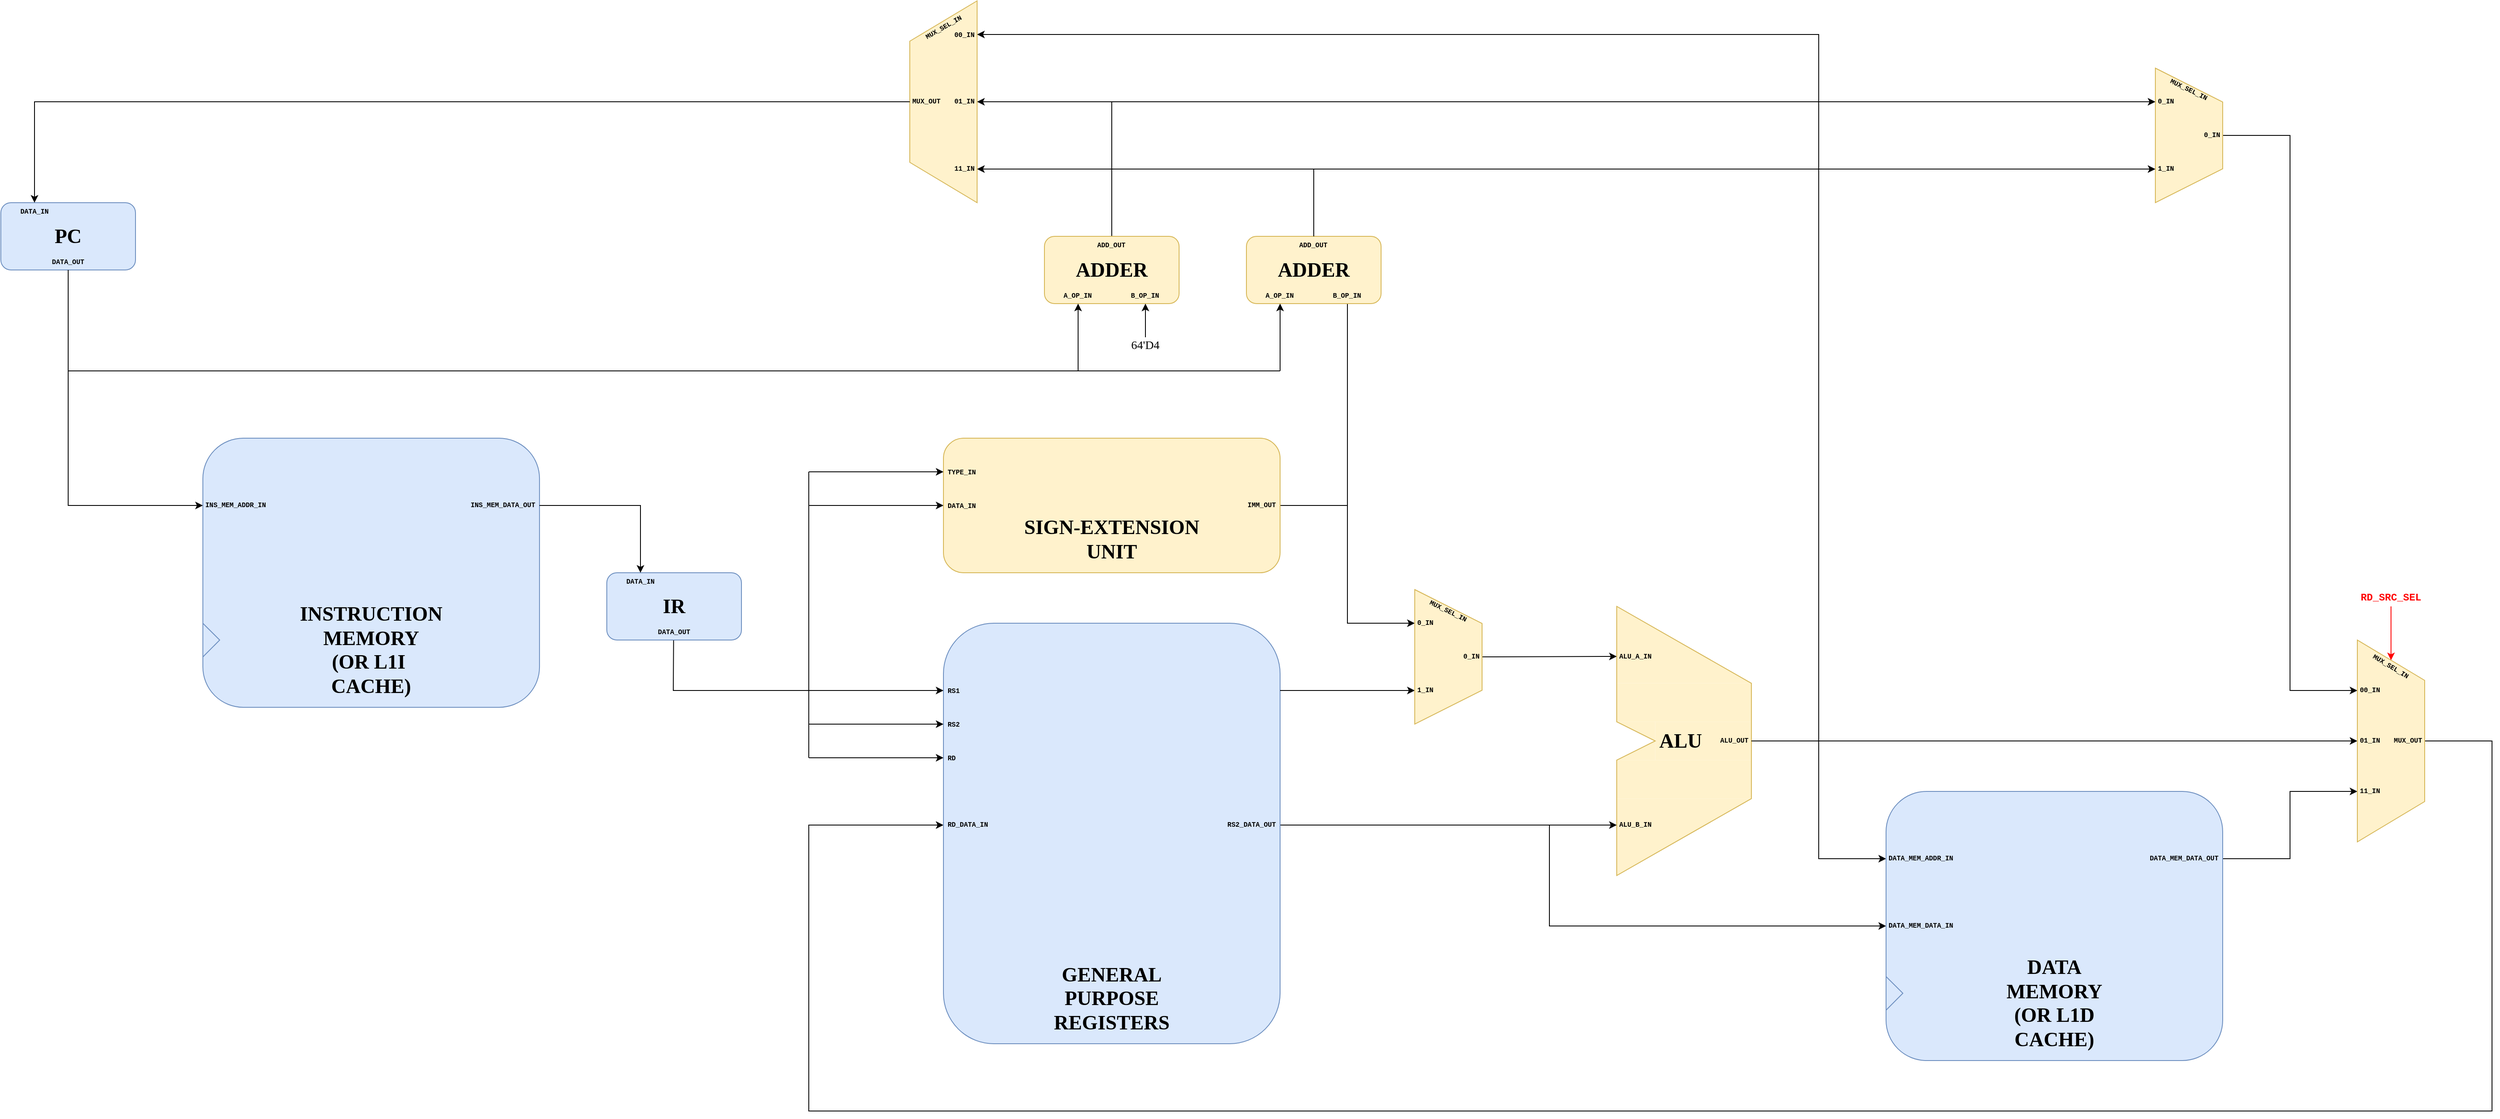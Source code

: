 <mxfile version="11.3.0" type="device" pages="1"><diagram id="1t9y9_KcyHShB-wkRH0A" name="Page-1"><mxGraphModel dx="7323" dy="2309" grid="1" gridSize="20" guides="1" tooltips="1" connect="0" arrows="1" fold="1" page="1" pageScale="1" pageWidth="3300" pageHeight="2339" math="0" shadow="0"><root><mxCell id="0"/><mxCell id="1" parent="0"/><mxCell id="_FvpRvbcbbx7_tjDp2-7-27" value="" style="endArrow=classic;html=1;strokeWidth=1;fontFamily=Tahoma;fontSize=12;rounded=0;entryX=0.25;entryY=1;entryDx=0;entryDy=0;exitX=1;exitY=0.5;exitDx=0;exitDy=0;exitPerimeter=0;" parent="1" source="2hr79TrcpDul23mH1xOw-59" target="_FvpRvbcbbx7_tjDp2-7-73" edge="1"><mxGeometry width="50" height="50" relative="1" as="geometry"><mxPoint x="-700" y="1120" as="sourcePoint"/><mxPoint x="-3770" y="940" as="targetPoint"/><Array as="points"><mxPoint x="-560" y="840"/><mxPoint x="-560" y="1500"/></Array></mxGeometry></mxCell><mxCell id="_FvpRvbcbbx7_tjDp2-7-70" value="" style="group" parent="1" vertex="1" connectable="0"><mxGeometry x="-1360" y="1400" width="160" height="320" as="geometry"/></mxCell><mxCell id="_FvpRvbcbbx7_tjDp2-7-68" value="" style="verticalLabelPosition=bottom;verticalAlign=top;html=1;shape=mxgraph.basic.orthogonal_triangle;rounded=0;shadow=0;glass=0;comic=0;fontFamily=Tahoma;fontSize=12;align=center;strokeColor=none;fillColor=#fff2cc;flipV=0;flipH=1;" parent="_FvpRvbcbbx7_tjDp2-7-70" vertex="1"><mxGeometry y="160" width="45.714" height="22.857" as="geometry"/></mxCell><mxCell id="_FvpRvbcbbx7_tjDp2-7-69" value="" style="verticalLabelPosition=bottom;verticalAlign=top;html=1;shape=mxgraph.basic.orthogonal_triangle;rounded=0;shadow=0;glass=0;comic=0;fontFamily=Tahoma;fontSize=12;align=center;strokeColor=none;fillColor=#fff2cc;flipV=1;flipH=1;" parent="_FvpRvbcbbx7_tjDp2-7-70" vertex="1"><mxGeometry y="137.143" width="45.714" height="22.857" as="geometry"/></mxCell><mxCell id="_FvpRvbcbbx7_tjDp2-7-67" value="" style="rounded=0;whiteSpace=wrap;html=1;shadow=0;glass=0;comic=0;fillColor=#fff2cc;fontFamily=Tahoma;fontSize=12;align=center;strokeColor=none;" parent="_FvpRvbcbbx7_tjDp2-7-70" vertex="1"><mxGeometry x="45.714" y="137.143" width="114.286" height="45.714" as="geometry"/></mxCell><mxCell id="_FvpRvbcbbx7_tjDp2-7-66" value="" style="rounded=0;whiteSpace=wrap;html=1;shadow=0;glass=0;comic=0;fillColor=#fff2cc;fontFamily=Tahoma;fontSize=12;align=center;strokeColor=none;" parent="_FvpRvbcbbx7_tjDp2-7-70" vertex="1"><mxGeometry y="182.857" width="160" height="45.714" as="geometry"/></mxCell><mxCell id="_FvpRvbcbbx7_tjDp2-7-65" value="" style="rounded=0;whiteSpace=wrap;html=1;shadow=0;glass=0;comic=0;fillColor=#fff2cc;fontFamily=Tahoma;fontSize=12;align=center;strokeColor=none;" parent="_FvpRvbcbbx7_tjDp2-7-70" vertex="1"><mxGeometry y="91.429" width="160" height="45.714" as="geometry"/></mxCell><mxCell id="_FvpRvbcbbx7_tjDp2-7-64" value="" style="verticalLabelPosition=bottom;verticalAlign=top;html=1;shape=mxgraph.basic.orthogonal_triangle;rounded=0;shadow=0;glass=0;comic=0;fontFamily=Tahoma;fontSize=12;align=center;strokeColor=none;fillColor=#fff2cc;direction=east;flipH=0;flipV=1;" parent="_FvpRvbcbbx7_tjDp2-7-70" vertex="1"><mxGeometry y="228.571" width="160" height="91.429" as="geometry"/></mxCell><mxCell id="_FvpRvbcbbx7_tjDp2-7-63" value="" style="verticalLabelPosition=bottom;verticalAlign=top;html=1;shape=mxgraph.basic.orthogonal_triangle;rounded=0;shadow=0;glass=0;comic=0;fontFamily=Tahoma;fontSize=12;align=center;strokeColor=none;fillColor=#fff2cc;" parent="_FvpRvbcbbx7_tjDp2-7-70" vertex="1"><mxGeometry width="160" height="91.429" as="geometry"/></mxCell><mxCell id="_FvpRvbcbbx7_tjDp2-7-60" value="" style="endArrow=none;html=1;strokeWidth=1;fontFamily=Tahoma;fontSize=12;rounded=0;fillColor=#fff2cc;strokeColor=#d6b656;entryX=0;entryY=0.5;entryDx=0;entryDy=0;" parent="_FvpRvbcbbx7_tjDp2-7-70" target="_FvpRvbcbbx7_tjDp2-7-65" edge="1"><mxGeometry width="50" height="50" relative="1" as="geometry"><mxPoint y="114.286" as="sourcePoint"/><mxPoint y="160" as="targetPoint"/><Array as="points"><mxPoint/><mxPoint x="160" y="91.429"/><mxPoint x="160" y="228.571"/><mxPoint y="320"/><mxPoint y="182.857"/><mxPoint x="45.714" y="160"/><mxPoint y="137.143"/></Array></mxGeometry></mxCell><mxCell id="2hr79TrcpDul23mH1xOw-47" value="ALU_B_IN" style="text;html=1;strokeColor=none;fillColor=none;align=left;verticalAlign=middle;whiteSpace=wrap;rounded=0;fontFamily=Courier New;fontSize=8;spacing=0;spacingRight=-1;spacingBottom=2;spacingLeft=3;fontStyle=1" vertex="1" parent="_FvpRvbcbbx7_tjDp2-7-70"><mxGeometry y="250" width="40" height="20" as="geometry"/></mxCell><mxCell id="2hr79TrcpDul23mH1xOw-48" value="ALU_A_IN" style="text;html=1;strokeColor=none;fillColor=none;align=left;verticalAlign=middle;whiteSpace=wrap;rounded=0;fontFamily=Courier New;fontSize=8;spacing=0;spacingRight=-1;spacingBottom=2;spacingLeft=3;fontStyle=1" vertex="1" parent="_FvpRvbcbbx7_tjDp2-7-70"><mxGeometry y="50" width="40" height="20" as="geometry"/></mxCell><mxCell id="2hr79TrcpDul23mH1xOw-49" value="ALU_OUT" style="text;html=1;strokeColor=none;fillColor=none;align=left;verticalAlign=middle;whiteSpace=wrap;rounded=0;fontFamily=Courier New;fontSize=8;spacing=0;spacingRight=-1;spacingBottom=2;spacingLeft=3;fontStyle=1" vertex="1" parent="_FvpRvbcbbx7_tjDp2-7-70"><mxGeometry x="120" y="150" width="40" height="20" as="geometry"/></mxCell><mxCell id="2hr79TrcpDul23mH1xOw-83" value="ALU" style="text;html=1;strokeColor=none;fillColor=none;align=center;verticalAlign=middle;whiteSpace=wrap;rounded=0;fontFamily=Tahoma;fontSize=24;horizontal=1;fontStyle=1" vertex="1" parent="_FvpRvbcbbx7_tjDp2-7-70"><mxGeometry x="45.5" y="140" width="60" height="40" as="geometry"/></mxCell><mxCell id="_FvpRvbcbbx7_tjDp2-7-78" value="" style="endArrow=classic;html=1;strokeColor=#000000;strokeWidth=1;fontFamily=Tahoma;fontSize=12;entryX=0.75;entryY=1;entryDx=0;entryDy=0;rounded=0;exitX=1;exitY=0.25;exitDx=0;exitDy=0;" parent="1" source="_FvpRvbcbbx7_tjDp2-7-74" target="_FvpRvbcbbx7_tjDp2-7-73" edge="1"><mxGeometry width="50" height="50" relative="1" as="geometry"><mxPoint x="-3860" y="1120" as="sourcePoint"/><mxPoint x="-3610" y="1200" as="targetPoint"/><Array as="points"><mxPoint x="-560" y="1700"/><mxPoint x="-560" y="1620"/></Array></mxGeometry></mxCell><mxCell id="_FvpRvbcbbx7_tjDp2-7-79" value="" style="endArrow=classic;html=1;strokeColor=#000000;strokeWidth=1;fontFamily=Tahoma;fontSize=12;entryX=0.5;entryY=1;entryDx=0;entryDy=0;" parent="1" target="_FvpRvbcbbx7_tjDp2-7-73" edge="1"><mxGeometry width="50" height="50" relative="1" as="geometry"><mxPoint x="-1200" y="1560" as="sourcePoint"/><mxPoint x="-3800" y="1050" as="targetPoint"/></mxGeometry></mxCell><mxCell id="_FvpRvbcbbx7_tjDp2-7-80" value="" style="endArrow=classic;html=1;strokeColor=#000000;strokeWidth=1;fontFamily=Tahoma;fontSize=12;exitX=0.5;exitY=0;exitDx=0;exitDy=0;rounded=0;entryX=0;entryY=0.5;entryDx=0;entryDy=0;entryPerimeter=0;" parent="1" source="_FvpRvbcbbx7_tjDp2-7-73" target="2hr79TrcpDul23mH1xOw-111" edge="1"><mxGeometry width="50" height="50" relative="1" as="geometry"><mxPoint x="-3570" y="1100" as="sourcePoint"/><mxPoint x="-3140" y="1620" as="targetPoint"/><Array as="points"><mxPoint x="-320" y="1560"/><mxPoint x="-320" y="2000"/><mxPoint x="-2320" y="2000"/><mxPoint x="-2320" y="1660"/></Array></mxGeometry></mxCell><mxCell id="_FvpRvbcbbx7_tjDp2-7-82" value="RD_SRC_SEL" style="text;html=1;strokeColor=none;fillColor=none;align=center;verticalAlign=middle;whiteSpace=wrap;rounded=0;fontSize=12;fontFamily=Courier New;fontColor=#FF0000;spacing=0;fontStyle=1" parent="1" vertex="1"><mxGeometry x="-480" y="1380" width="80" height="20" as="geometry"/></mxCell><mxCell id="2hr79TrcpDul23mH1xOw-12" value="" style="group" vertex="1" connectable="0" parent="1"><mxGeometry x="-480" y="1440" width="80" height="240" as="geometry"/></mxCell><mxCell id="_FvpRvbcbbx7_tjDp2-7-73" value="" style="shape=trapezoid;perimeter=trapezoidPerimeter;whiteSpace=wrap;html=1;rounded=0;shadow=0;glass=0;comic=0;fillColor=#fff2cc;fontFamily=Tahoma;fontSize=12;align=center;strokeColor=#d6b656;direction=south;" parent="2hr79TrcpDul23mH1xOw-12" vertex="1"><mxGeometry width="80" height="240" as="geometry"/></mxCell><mxCell id="2hr79TrcpDul23mH1xOw-8" value="MUX_OUT" style="text;html=1;strokeColor=none;fillColor=none;align=right;verticalAlign=middle;whiteSpace=wrap;rounded=0;fontFamily=Courier New;fontSize=8;spacing=0;spacingRight=3;spacingBottom=2;fontStyle=1" vertex="1" parent="2hr79TrcpDul23mH1xOw-12"><mxGeometry x="40" y="115" width="40" height="10" as="geometry"/></mxCell><mxCell id="2hr79TrcpDul23mH1xOw-9" value="11_IN" style="text;html=1;strokeColor=none;fillColor=none;align=left;verticalAlign=middle;whiteSpace=wrap;rounded=0;fontFamily=Courier New;fontSize=8;spacing=0;spacingRight=-1;spacingBottom=2;spacingLeft=3;fontStyle=1" vertex="1" parent="2hr79TrcpDul23mH1xOw-12"><mxGeometry y="175" width="40" height="10" as="geometry"/></mxCell><mxCell id="2hr79TrcpDul23mH1xOw-10" value="01_IN" style="text;html=1;strokeColor=none;fillColor=none;align=left;verticalAlign=middle;whiteSpace=wrap;rounded=0;fontFamily=Courier New;fontSize=8;spacing=0;spacingRight=-1;spacingBottom=2;spacingLeft=3;fontStyle=1" vertex="1" parent="2hr79TrcpDul23mH1xOw-12"><mxGeometry y="115" width="40" height="10" as="geometry"/></mxCell><mxCell id="2hr79TrcpDul23mH1xOw-11" value="00_IN" style="text;html=1;strokeColor=none;fillColor=none;align=left;verticalAlign=middle;whiteSpace=wrap;rounded=0;fontFamily=Courier New;fontSize=8;spacing=0;spacingRight=-1;spacingBottom=2;spacingLeft=3;fontStyle=1" vertex="1" parent="2hr79TrcpDul23mH1xOw-12"><mxGeometry y="55" width="40" height="10" as="geometry"/></mxCell><mxCell id="2hr79TrcpDul23mH1xOw-21" value="&lt;b style=&quot;font-size: 8px;&quot;&gt;MUX_SEL_IN&lt;/b&gt;" style="text;html=1;strokeColor=none;fillColor=none;align=center;verticalAlign=middle;whiteSpace=wrap;rounded=0;fontFamily=Courier New;fontSize=8;rotation=31;" vertex="1" parent="2hr79TrcpDul23mH1xOw-12"><mxGeometry x="20" y="21" width="40" height="20" as="geometry"/></mxCell><mxCell id="2hr79TrcpDul23mH1xOw-20" value="" style="endArrow=classic;html=1;fontFamily=Courier New;fontSize=24;entryX=0;entryY=0.25;entryDx=0;entryDy=0;rounded=0;" edge="1" parent="1" target="_FvpRvbcbbx7_tjDp2-7-74"><mxGeometry width="50" height="50" relative="1" as="geometry"><mxPoint x="-1120" y="1560" as="sourcePoint"/><mxPoint x="-1070" y="1720" as="targetPoint"/><Array as="points"><mxPoint x="-1120" y="1700"/></Array></mxGeometry></mxCell><mxCell id="_FvpRvbcbbx7_tjDp2-7-81" value="" style="endArrow=classic;html=1;fontFamily=Times New Roman;fontSize=10;strokeColor=#FF0000;entryX=0;entryY=0.5;entryDx=0;entryDy=0;exitX=0.5;exitY=1;exitDx=0;exitDy=0;" parent="1" source="_FvpRvbcbbx7_tjDp2-7-82" target="_FvpRvbcbbx7_tjDp2-7-73" edge="1"><mxGeometry width="50" height="50" relative="1" as="geometry"><mxPoint x="-3590" y="1040" as="sourcePoint"/><mxPoint x="-3580" y="1054" as="targetPoint"/></mxGeometry></mxCell><mxCell id="2hr79TrcpDul23mH1xOw-22" value="" style="endArrow=classic;html=1;fontFamily=Courier New;fontSize=8;exitX=1;exitY=0.48;exitDx=0;exitDy=0;exitPerimeter=0;" edge="1" parent="1" source="2hr79TrcpDul23mH1xOw-26"><mxGeometry width="50" height="50" relative="1" as="geometry"><mxPoint x="-1720" y="1660" as="sourcePoint"/><mxPoint x="-1360" y="1660" as="targetPoint"/></mxGeometry></mxCell><mxCell id="2hr79TrcpDul23mH1xOw-23" value="" style="endArrow=classic;html=1;fontFamily=Courier New;fontSize=8;exitX=0.5;exitY=0;exitDx=0;exitDy=0;rounded=0;" edge="1" parent="1" source="2hr79TrcpDul23mH1xOw-25"><mxGeometry width="50" height="50" relative="1" as="geometry"><mxPoint x="-1520" y="1459.5" as="sourcePoint"/><mxPoint x="-1360" y="1459.5" as="targetPoint"/><Array as="points"/></mxGeometry></mxCell><mxCell id="2hr79TrcpDul23mH1xOw-24" value="" style="endArrow=classic;html=1;fontFamily=Courier New;fontSize=8;entryX=0;entryY=0.5;entryDx=0;entryDy=0;rounded=0;" edge="1" parent="1" target="_FvpRvbcbbx7_tjDp2-7-74"><mxGeometry width="50" height="50" relative="1" as="geometry"><mxPoint x="-1440" y="1660" as="sourcePoint"/><mxPoint x="-1210" y="1800" as="targetPoint"/><Array as="points"><mxPoint x="-1440" y="1780"/></Array></mxGeometry></mxCell><mxCell id="2hr79TrcpDul23mH1xOw-26" value="GENERAL&lt;br style=&quot;font-size: 24px;&quot;&gt;PURPOSE&lt;br style=&quot;font-size: 24px;&quot;&gt;REGISTERS" style="rounded=1;whiteSpace=wrap;html=1;fontFamily=Tahoma;fontSize=24;align=center;verticalAlign=bottom;spacing=0;spacingBottom=10;fontStyle=1;fillColor=#dae8fc;strokeColor=#6c8ebf;" vertex="1" parent="1"><mxGeometry x="-2160" y="1420" width="400" height="500" as="geometry"/></mxCell><mxCell id="2hr79TrcpDul23mH1xOw-28" value="" style="endArrow=classic;html=1;fontFamily=Courier New;fontSize=8;exitX=1;exitY=0.16;exitDx=0;exitDy=0;exitPerimeter=0;entryX=0.75;entryY=1;entryDx=0;entryDy=0;entryPerimeter=0;rounded=0;" edge="1" parent="1" source="2hr79TrcpDul23mH1xOw-26" target="2hr79TrcpDul23mH1xOw-25"><mxGeometry width="50" height="50" relative="1" as="geometry"><mxPoint x="-1720" y="1470" as="sourcePoint"/><mxPoint x="-1670" y="1420" as="targetPoint"/><Array as="points"/></mxGeometry></mxCell><mxCell id="2hr79TrcpDul23mH1xOw-30" value="" style="endArrow=classic;html=1;fontFamily=Courier New;fontSize=8;exitX=1;exitY=0.5;exitDx=0;exitDy=0;exitPerimeter=0;entryX=0.25;entryY=1;entryDx=0;entryDy=0;entryPerimeter=0;rounded=0;" edge="1" parent="1" source="2hr79TrcpDul23mH1xOw-34" target="2hr79TrcpDul23mH1xOw-25"><mxGeometry width="50" height="50" relative="1" as="geometry"><mxPoint x="-1460" y="1230" as="sourcePoint"/><mxPoint x="-1410" y="1180" as="targetPoint"/><Array as="points"><mxPoint x="-1680" y="1280"/><mxPoint x="-1680" y="1420"/></Array></mxGeometry></mxCell><mxCell id="2hr79TrcpDul23mH1xOw-34" value="SIGN-EXTENSION&lt;br&gt;UNIT" style="rounded=1;whiteSpace=wrap;html=1;fontFamily=Tahoma;fontSize=24;align=center;verticalAlign=bottom;spacingBottom=10;spacing=0;fillColor=#fff2cc;strokeColor=#d6b656;fontStyle=1" vertex="1" parent="1"><mxGeometry x="-2160" y="1200" width="400" height="160" as="geometry"/></mxCell><mxCell id="2hr79TrcpDul23mH1xOw-36" value="IR" style="rounded=1;whiteSpace=wrap;html=1;shadow=0;glass=0;comic=0;fontFamily=Tahoma;fontSize=24;align=center;fillColor=#dae8fc;strokeColor=#6c8ebf;spacing=0;spacingTop=0;fontStyle=1" vertex="1" parent="1"><mxGeometry x="-2560" y="1360" width="160" height="80" as="geometry"/></mxCell><mxCell id="2hr79TrcpDul23mH1xOw-38" value="" style="endArrow=none;html=1;fontFamily=Tahoma;fontSize=24;" edge="1" parent="1"><mxGeometry width="50" height="50" relative="1" as="geometry"><mxPoint x="-2320" y="1580" as="sourcePoint"/><mxPoint x="-2320" y="1240" as="targetPoint"/></mxGeometry></mxCell><mxCell id="2hr79TrcpDul23mH1xOw-40" value="" style="endArrow=classic;html=1;fontFamily=Tahoma;fontSize=24;entryX=0;entryY=0.25;entryDx=0;entryDy=0;entryPerimeter=0;" edge="1" parent="1" target="2hr79TrcpDul23mH1xOw-34"><mxGeometry width="50" height="50" relative="1" as="geometry"><mxPoint x="-2320" y="1240" as="sourcePoint"/><mxPoint x="-2270" y="1180" as="targetPoint"/></mxGeometry></mxCell><mxCell id="2hr79TrcpDul23mH1xOw-41" value="" style="endArrow=classic;html=1;fontFamily=Tahoma;fontSize=24;entryX=0;entryY=0.5;entryDx=0;entryDy=0;entryPerimeter=0;" edge="1" parent="1" target="2hr79TrcpDul23mH1xOw-34"><mxGeometry width="50" height="50" relative="1" as="geometry"><mxPoint x="-2320" y="1280" as="sourcePoint"/><mxPoint x="-2350" y="1260" as="targetPoint"/></mxGeometry></mxCell><mxCell id="2hr79TrcpDul23mH1xOw-50" value="" style="endArrow=classic;html=1;fontFamily=Tahoma;fontSize=24;entryX=0;entryY=0.5;entryDx=0;entryDy=0;entryPerimeter=0;" edge="1" parent="1"><mxGeometry width="50" height="50" relative="1" as="geometry"><mxPoint x="-2320" y="1500" as="sourcePoint"/><mxPoint x="-2160" y="1500" as="targetPoint"/></mxGeometry></mxCell><mxCell id="2hr79TrcpDul23mH1xOw-51" value="" style="endArrow=classic;html=1;fontFamily=Tahoma;fontSize=24;entryX=0;entryY=0.5;entryDx=0;entryDy=0;entryPerimeter=0;" edge="1" parent="1"><mxGeometry width="50" height="50" relative="1" as="geometry"><mxPoint x="-2320" y="1540" as="sourcePoint"/><mxPoint x="-2160" y="1540" as="targetPoint"/></mxGeometry></mxCell><mxCell id="2hr79TrcpDul23mH1xOw-52" value="" style="endArrow=classic;html=1;fontFamily=Tahoma;fontSize=24;entryX=0;entryY=0.5;entryDx=0;entryDy=0;entryPerimeter=0;" edge="1" parent="1"><mxGeometry width="50" height="50" relative="1" as="geometry"><mxPoint x="-2320" y="1580" as="sourcePoint"/><mxPoint x="-2160" y="1580" as="targetPoint"/></mxGeometry></mxCell><mxCell id="2hr79TrcpDul23mH1xOw-53" value="" style="endArrow=none;html=1;fontFamily=Tahoma;fontSize=24;entryX=0.496;entryY=1.004;entryDx=0;entryDy=0;entryPerimeter=0;rounded=0;" edge="1" parent="1" target="2hr79TrcpDul23mH1xOw-36"><mxGeometry width="50" height="50" relative="1" as="geometry"><mxPoint x="-2320" y="1500" as="sourcePoint"/><mxPoint x="-2510" y="1460" as="targetPoint"/><Array as="points"><mxPoint x="-2481" y="1500"/></Array></mxGeometry></mxCell><mxCell id="2hr79TrcpDul23mH1xOw-54" value="" style="group" vertex="1" connectable="0" parent="1"><mxGeometry x="-1600" y="1380" width="80" height="160" as="geometry"/></mxCell><mxCell id="2hr79TrcpDul23mH1xOw-25" value="" style="shape=trapezoid;perimeter=trapezoidPerimeter;whiteSpace=wrap;html=1;rounded=0;shadow=0;glass=0;comic=0;fillColor=#fff2cc;fontFamily=Tahoma;fontSize=12;align=center;strokeColor=#d6b656;direction=south;size=0.252;" vertex="1" parent="2hr79TrcpDul23mH1xOw-54"><mxGeometry width="80" height="160" as="geometry"/></mxCell><mxCell id="2hr79TrcpDul23mH1xOw-42" value="0_IN" style="text;html=1;strokeColor=none;fillColor=none;align=left;verticalAlign=middle;whiteSpace=wrap;rounded=0;fontFamily=Courier New;fontSize=8;spacing=0;spacingRight=-1;spacingBottom=2;spacingLeft=3;fontStyle=1" vertex="1" parent="2hr79TrcpDul23mH1xOw-54"><mxGeometry y="35" width="40" height="10" as="geometry"/></mxCell><mxCell id="2hr79TrcpDul23mH1xOw-43" value="1_IN" style="text;html=1;strokeColor=none;fillColor=none;align=left;verticalAlign=middle;whiteSpace=wrap;rounded=0;fontFamily=Courier New;fontSize=8;spacing=0;spacingRight=-1;spacingBottom=2;spacingLeft=3;fontStyle=1" vertex="1" parent="2hr79TrcpDul23mH1xOw-54"><mxGeometry y="115" width="40" height="10" as="geometry"/></mxCell><mxCell id="2hr79TrcpDul23mH1xOw-44" value="0_IN" style="text;html=1;strokeColor=none;fillColor=none;align=right;verticalAlign=middle;whiteSpace=wrap;rounded=0;fontFamily=Courier New;fontSize=8;spacing=0;spacingRight=3;spacingBottom=2;spacingLeft=3;fontStyle=1" vertex="1" parent="2hr79TrcpDul23mH1xOw-54"><mxGeometry x="40" y="75" width="40" height="10" as="geometry"/></mxCell><mxCell id="2hr79TrcpDul23mH1xOw-45" value="&lt;b style=&quot;font-size: 8px;&quot;&gt;MUX_SEL_IN&lt;/b&gt;" style="text;html=1;strokeColor=none;fillColor=none;align=center;verticalAlign=middle;whiteSpace=wrap;rounded=0;fontFamily=Courier New;fontSize=8;rotation=26;" vertex="1" parent="2hr79TrcpDul23mH1xOw-54"><mxGeometry x="19.786" y="15" width="40" height="20" as="geometry"/></mxCell><mxCell id="2hr79TrcpDul23mH1xOw-55" value="" style="group" vertex="1" connectable="0" parent="1"><mxGeometry x="-720" y="760" width="80" height="160" as="geometry"/></mxCell><mxCell id="2hr79TrcpDul23mH1xOw-56" value="" style="shape=trapezoid;perimeter=trapezoidPerimeter;whiteSpace=wrap;html=1;rounded=0;shadow=0;glass=0;comic=0;fillColor=#fff2cc;fontFamily=Tahoma;fontSize=12;align=center;strokeColor=#d6b656;direction=south;size=0.252;" vertex="1" parent="2hr79TrcpDul23mH1xOw-55"><mxGeometry width="80" height="160" as="geometry"/></mxCell><mxCell id="2hr79TrcpDul23mH1xOw-57" value="0_IN" style="text;html=1;strokeColor=none;fillColor=none;align=left;verticalAlign=middle;whiteSpace=wrap;rounded=0;fontFamily=Courier New;fontSize=8;spacing=0;spacingRight=-1;spacingBottom=2;spacingLeft=3;fontStyle=1" vertex="1" parent="2hr79TrcpDul23mH1xOw-55"><mxGeometry y="35" width="40" height="10" as="geometry"/></mxCell><mxCell id="2hr79TrcpDul23mH1xOw-58" value="1_IN" style="text;html=1;strokeColor=none;fillColor=none;align=left;verticalAlign=middle;whiteSpace=wrap;rounded=0;fontFamily=Courier New;fontSize=8;spacing=0;spacingRight=-1;spacingBottom=2;spacingLeft=3;fontStyle=1" vertex="1" parent="2hr79TrcpDul23mH1xOw-55"><mxGeometry y="115" width="40" height="10" as="geometry"/></mxCell><mxCell id="2hr79TrcpDul23mH1xOw-59" value="0_IN" style="text;html=1;strokeColor=none;fillColor=none;align=right;verticalAlign=middle;whiteSpace=wrap;rounded=0;fontFamily=Courier New;fontSize=8;spacing=0;spacingRight=3;spacingBottom=2;spacingLeft=3;fontStyle=1" vertex="1" parent="2hr79TrcpDul23mH1xOw-55"><mxGeometry x="40" y="75" width="40" height="10" as="geometry"/></mxCell><mxCell id="2hr79TrcpDul23mH1xOw-60" value="&lt;b style=&quot;font-size: 8px;&quot;&gt;MUX_SEL_IN&lt;/b&gt;" style="text;html=1;strokeColor=none;fillColor=none;align=center;verticalAlign=middle;whiteSpace=wrap;rounded=0;fontFamily=Courier New;fontSize=8;rotation=26;" vertex="1" parent="2hr79TrcpDul23mH1xOw-55"><mxGeometry x="19.786" y="15" width="40" height="20" as="geometry"/></mxCell><mxCell id="2hr79TrcpDul23mH1xOw-61" value="" style="endArrow=classic;html=1;fontFamily=Tahoma;fontSize=24;entryX=0;entryY=0.5;entryDx=0;entryDy=0;entryPerimeter=0;" edge="1" parent="1" target="2hr79TrcpDul23mH1xOw-58"><mxGeometry width="50" height="50" relative="1" as="geometry"><mxPoint x="-1720" y="880" as="sourcePoint"/><mxPoint x="-990" y="1100" as="targetPoint"/></mxGeometry></mxCell><mxCell id="2hr79TrcpDul23mH1xOw-62" value="" style="endArrow=classic;html=1;fontFamily=Tahoma;fontSize=24;entryX=0;entryY=0.5;entryDx=0;entryDy=0;entryPerimeter=0;exitX=0.5;exitY=0;exitDx=0;exitDy=0;exitPerimeter=0;rounded=0;" edge="1" parent="1" source="2hr79TrcpDul23mH1xOw-76" target="2hr79TrcpDul23mH1xOw-57"><mxGeometry width="50" height="50" relative="1" as="geometry"><mxPoint x="-1960" y="800" as="sourcePoint"/><mxPoint x="-1460" y="800" as="targetPoint"/><Array as="points"><mxPoint x="-1960" y="800"/></Array></mxGeometry></mxCell><mxCell id="2hr79TrcpDul23mH1xOw-63" value="" style="endArrow=none;html=1;fontFamily=Tahoma;fontSize=24;rounded=0;" edge="1" parent="1"><mxGeometry width="50" height="50" relative="1" as="geometry"><mxPoint x="-1120" y="1560" as="sourcePoint"/><mxPoint x="-1960" y="720" as="targetPoint"/><Array as="points"><mxPoint x="-1120" y="720"/></Array></mxGeometry></mxCell><mxCell id="2hr79TrcpDul23mH1xOw-64" value="" style="endArrow=none;html=1;fontFamily=Tahoma;fontSize=24;entryX=0.5;entryY=1;entryDx=0;entryDy=0;entryPerimeter=0;" edge="1" parent="1" target="2hr79TrcpDul23mH1xOw-69"><mxGeometry width="50" height="50" relative="1" as="geometry"><mxPoint x="-1680" y="1280" as="sourcePoint"/><mxPoint x="-1680" y="1120" as="targetPoint"/></mxGeometry></mxCell><mxCell id="2hr79TrcpDul23mH1xOw-66" value="" style="group;fontSize=14;" vertex="1" connectable="0" parent="1"><mxGeometry x="-1800" y="960" width="160" height="80" as="geometry"/></mxCell><mxCell id="2hr79TrcpDul23mH1xOw-67" value="&lt;font style=&quot;font-size: 24px&quot;&gt;&lt;b&gt;ADDER&lt;/b&gt;&lt;/font&gt;" style="rounded=1;shadow=0;glass=0;comic=0;fontFamily=Tahoma;align=center;whiteSpace=wrap;html=1;spacing=0;fillColor=#fff2cc;strokeColor=#d6b656;" vertex="1" parent="2hr79TrcpDul23mH1xOw-66"><mxGeometry width="160" height="80" as="geometry"/></mxCell><mxCell id="2hr79TrcpDul23mH1xOw-68" value="A_OP_IN" style="text;html=1;strokeColor=none;fillColor=none;align=center;verticalAlign=middle;whiteSpace=wrap;rounded=0;fontFamily=Courier New;fontSize=8;fontStyle=1" vertex="1" parent="2hr79TrcpDul23mH1xOw-66"><mxGeometry x="13.333" y="60" width="53.333" height="20" as="geometry"/></mxCell><mxCell id="2hr79TrcpDul23mH1xOw-69" value="B_OP_IN" style="text;html=1;strokeColor=none;fillColor=none;align=center;verticalAlign=middle;whiteSpace=wrap;rounded=0;fontFamily=Courier New;fontSize=8;spacing=-1;fontStyle=1" vertex="1" parent="2hr79TrcpDul23mH1xOw-66"><mxGeometry x="93.333" y="60" width="53.333" height="20" as="geometry"/></mxCell><mxCell id="2hr79TrcpDul23mH1xOw-70" value="ADD_OUT" style="text;html=1;strokeColor=none;fillColor=none;align=center;verticalAlign=middle;whiteSpace=wrap;rounded=0;fontFamily=Courier New;fontSize=8;fontStyle=1" vertex="1" parent="2hr79TrcpDul23mH1xOw-66"><mxGeometry x="53.333" width="53.333" height="20" as="geometry"/></mxCell><mxCell id="2hr79TrcpDul23mH1xOw-71" value="" style="endArrow=none;html=1;fontFamily=Tahoma;fontSize=8;exitX=0.5;exitY=0;exitDx=0;exitDy=0;exitPerimeter=0;" edge="1" parent="1" source="2hr79TrcpDul23mH1xOw-70"><mxGeometry width="50" height="50" relative="1" as="geometry"><mxPoint x="-1680" y="890" as="sourcePoint"/><mxPoint x="-1720" y="880" as="targetPoint"/></mxGeometry></mxCell><mxCell id="2hr79TrcpDul23mH1xOw-72" value="" style="group" vertex="1" connectable="0" parent="1"><mxGeometry x="-2040" y="960" width="160" height="80" as="geometry"/></mxCell><mxCell id="2hr79TrcpDul23mH1xOw-73" value="&lt;font style=&quot;font-size: 24px&quot;&gt;&lt;b&gt;ADDER&lt;/b&gt;&lt;/font&gt;" style="rounded=1;shadow=0;glass=0;comic=0;fontFamily=Tahoma;align=center;whiteSpace=wrap;html=1;spacing=0;fillColor=#fff2cc;strokeColor=#d6b656;" vertex="1" parent="2hr79TrcpDul23mH1xOw-72"><mxGeometry width="160" height="80" as="geometry"/></mxCell><mxCell id="2hr79TrcpDul23mH1xOw-74" value="A_OP_IN" style="text;html=1;strokeColor=none;fillColor=none;align=center;verticalAlign=middle;whiteSpace=wrap;rounded=0;fontFamily=Courier New;fontSize=8;fontStyle=1" vertex="1" parent="2hr79TrcpDul23mH1xOw-72"><mxGeometry x="13.333" y="60" width="53.333" height="20" as="geometry"/></mxCell><mxCell id="2hr79TrcpDul23mH1xOw-75" value="B_OP_IN" style="text;html=1;strokeColor=none;fillColor=none;align=center;verticalAlign=middle;whiteSpace=wrap;rounded=0;fontFamily=Courier New;fontSize=8;spacing=-1;fontStyle=1" vertex="1" parent="2hr79TrcpDul23mH1xOw-72"><mxGeometry x="93.333" y="60" width="53.333" height="20" as="geometry"/></mxCell><mxCell id="2hr79TrcpDul23mH1xOw-76" value="ADD_OUT" style="text;html=1;strokeColor=none;fillColor=none;align=center;verticalAlign=middle;whiteSpace=wrap;rounded=0;fontFamily=Courier New;fontSize=8;fontStyle=1" vertex="1" parent="2hr79TrcpDul23mH1xOw-72"><mxGeometry x="53.333" width="53.333" height="20" as="geometry"/></mxCell><mxCell id="2hr79TrcpDul23mH1xOw-78" value="" style="endArrow=none;html=1;fontFamily=Tahoma;fontSize=8;" edge="1" parent="1"><mxGeometry width="50" height="50" relative="1" as="geometry"><mxPoint x="-3200" y="1120" as="sourcePoint"/><mxPoint x="-1760" y="1120" as="targetPoint"/></mxGeometry></mxCell><mxCell id="2hr79TrcpDul23mH1xOw-79" value="" style="endArrow=classic;html=1;fontFamily=Tahoma;fontSize=8;entryX=0.5;entryY=1;entryDx=0;entryDy=0;entryPerimeter=0;" edge="1" parent="1" target="2hr79TrcpDul23mH1xOw-74"><mxGeometry width="50" height="50" relative="1" as="geometry"><mxPoint x="-2000" y="1120" as="sourcePoint"/><mxPoint x="-2250" y="1040" as="targetPoint"/></mxGeometry></mxCell><mxCell id="2hr79TrcpDul23mH1xOw-80" value="" style="endArrow=classic;html=1;fontFamily=Tahoma;fontSize=8;entryX=0.5;entryY=1;entryDx=0;entryDy=0;entryPerimeter=0;" edge="1" parent="1"><mxGeometry width="50" height="50" relative="1" as="geometry"><mxPoint x="-1760" y="1120.0" as="sourcePoint"/><mxPoint x="-1760.0" y="1040" as="targetPoint"/></mxGeometry></mxCell><mxCell id="2hr79TrcpDul23mH1xOw-81" value="" style="endArrow=classic;html=1;fontFamily=Tahoma;fontSize=14;entryX=0.5;entryY=1;entryDx=0;entryDy=0;entryPerimeter=0;" edge="1" parent="1" target="2hr79TrcpDul23mH1xOw-75"><mxGeometry width="50" height="50" relative="1" as="geometry"><mxPoint x="-1920" y="1080" as="sourcePoint"/><mxPoint x="-1810" y="1060" as="targetPoint"/></mxGeometry></mxCell><mxCell id="2hr79TrcpDul23mH1xOw-82" value="64'D4" style="text;html=1;strokeColor=none;fillColor=none;align=center;verticalAlign=middle;whiteSpace=wrap;rounded=0;fontFamily=Tahoma;fontSize=14;" vertex="1" parent="1"><mxGeometry x="-1940" y="1080" width="40" height="20" as="geometry"/></mxCell><mxCell id="2hr79TrcpDul23mH1xOw-85" value="" style="shape=trapezoid;perimeter=trapezoidPerimeter;whiteSpace=wrap;html=1;rounded=0;shadow=0;glass=0;comic=0;fillColor=#fff2cc;fontFamily=Tahoma;fontSize=12;align=center;strokeColor=#d6b656;direction=south;flipV=1;rotation=180;" vertex="1" parent="1"><mxGeometry x="-2200" y="680" width="80" height="240" as="geometry"/></mxCell><mxCell id="2hr79TrcpDul23mH1xOw-86" value="MUX_OUT" style="text;html=1;strokeColor=none;fillColor=none;align=left;verticalAlign=middle;whiteSpace=wrap;rounded=0;fontFamily=Courier New;fontSize=8;spacing=0;spacingRight=3;spacingBottom=2;fontStyle=1;spacingLeft=3;" vertex="1" parent="1"><mxGeometry x="-2200" y="795" width="40" height="10" as="geometry"/></mxCell><mxCell id="2hr79TrcpDul23mH1xOw-87" value="11_IN" style="text;html=1;strokeColor=none;fillColor=none;align=right;verticalAlign=middle;whiteSpace=wrap;rounded=0;fontFamily=Courier New;fontSize=8;spacing=0;spacingRight=3;spacingBottom=2;spacingLeft=3;fontStyle=1" vertex="1" parent="1"><mxGeometry x="-2160" y="875" width="40" height="10" as="geometry"/></mxCell><mxCell id="2hr79TrcpDul23mH1xOw-88" value="01_IN" style="text;html=1;strokeColor=none;fillColor=none;align=right;verticalAlign=middle;whiteSpace=wrap;rounded=0;fontFamily=Courier New;fontSize=8;spacing=0;spacingRight=3;spacingBottom=2;spacingLeft=3;fontStyle=1" vertex="1" parent="1"><mxGeometry x="-2160" y="795" width="40" height="10" as="geometry"/></mxCell><mxCell id="2hr79TrcpDul23mH1xOw-89" value="00_IN" style="text;html=1;strokeColor=none;fillColor=none;align=right;verticalAlign=middle;whiteSpace=wrap;rounded=0;fontFamily=Courier New;fontSize=8;spacing=0;spacingRight=3;spacingBottom=2;spacingLeft=3;fontStyle=1" vertex="1" parent="1"><mxGeometry x="-2160" y="716" width="40" height="10" as="geometry"/></mxCell><mxCell id="2hr79TrcpDul23mH1xOw-90" value="&lt;b style=&quot;font-size: 8px;&quot;&gt;MUX_SEL_IN&lt;/b&gt;" style="text;html=1;strokeColor=none;fillColor=none;align=center;verticalAlign=middle;whiteSpace=wrap;rounded=0;fontFamily=Courier New;fontSize=8;rotation=-30;" vertex="1" parent="1"><mxGeometry x="-2180" y="701" width="40" height="20" as="geometry"/></mxCell><mxCell id="2hr79TrcpDul23mH1xOw-91" value="" style="endArrow=classic;html=1;fontFamily=Tahoma;fontSize=24;" edge="1" parent="1"><mxGeometry width="50" height="50" relative="1" as="geometry"><mxPoint x="-1720" y="880" as="sourcePoint"/><mxPoint x="-2120" y="880" as="targetPoint"/></mxGeometry></mxCell><mxCell id="2hr79TrcpDul23mH1xOw-92" value="" style="endArrow=classic;html=1;fontFamily=Tahoma;fontSize=24;" edge="1" parent="1"><mxGeometry width="50" height="50" relative="1" as="geometry"><mxPoint x="-1960" y="800" as="sourcePoint"/><mxPoint x="-2120" y="800" as="targetPoint"/></mxGeometry></mxCell><mxCell id="2hr79TrcpDul23mH1xOw-93" value="" style="endArrow=classic;html=1;fontFamily=Tahoma;fontSize=24;" edge="1" parent="1"><mxGeometry width="50" height="50" relative="1" as="geometry"><mxPoint x="-1960" y="720" as="sourcePoint"/><mxPoint x="-2120" y="720" as="targetPoint"/></mxGeometry></mxCell><mxCell id="2hr79TrcpDul23mH1xOw-94" value="" style="group" vertex="1" connectable="0" parent="1"><mxGeometry x="-1040" y="1620" width="400" height="320" as="geometry"/></mxCell><mxCell id="_FvpRvbcbbx7_tjDp2-7-74" value="DATA&lt;br style=&quot;font-size: 24px;&quot;&gt;MEMORY&lt;br style=&quot;font-size: 24px;&quot;&gt;(OR L1D &lt;br style=&quot;font-size: 24px;&quot;&gt;CACHE)" style="rounded=1;whiteSpace=wrap;html=1;shadow=0;glass=0;comic=0;fillColor=#dae8fc;fontFamily=Tahoma;fontSize=24;align=center;strokeColor=#6c8ebf;verticalAlign=bottom;spacing=0;spacingBottom=10;fontStyle=1" parent="2hr79TrcpDul23mH1xOw-94" vertex="1"><mxGeometry width="400" height="320" as="geometry"/></mxCell><mxCell id="zhQbqImqIC18merLof5J-22" value="" style="endArrow=none;html=1;fontFamily=Courier New;fontSize=6;rounded=0;fillColor=#dae8fc;strokeColor=#6c8ebf;exitX=0;exitY=0.813;exitDx=0;exitDy=0;exitPerimeter=0;entryX=0;entryY=0.688;entryDx=0;entryDy=0;entryPerimeter=0;" parent="2hr79TrcpDul23mH1xOw-94" edge="1" target="_FvpRvbcbbx7_tjDp2-7-74" source="_FvpRvbcbbx7_tjDp2-7-74"><mxGeometry width="50" height="50" relative="1" as="geometry"><mxPoint x="-120" y="359.912" as="sourcePoint"/><mxPoint x="-79.942" y="279.745" as="targetPoint"/><Array as="points"><mxPoint x="20" y="240"/></Array></mxGeometry></mxCell><mxCell id="2hr79TrcpDul23mH1xOw-31" value="DATA_MEM_DATA_OUT" style="text;html=1;strokeColor=none;fillColor=none;align=right;verticalAlign=middle;whiteSpace=wrap;rounded=0;fontFamily=Courier New;fontSize=8;spacing=0;spacingRight=5;spacingBottom=2;spacingLeft=3;fontStyle=1" vertex="1" parent="2hr79TrcpDul23mH1xOw-94"><mxGeometry x="300" y="75" width="100" height="10" as="geometry"/></mxCell><mxCell id="2hr79TrcpDul23mH1xOw-32" value="DATA_MEM_ADDR_IN" style="text;html=1;strokeColor=none;fillColor=none;align=left;verticalAlign=middle;whiteSpace=wrap;rounded=0;fontFamily=Courier New;fontSize=8;spacing=0;spacingRight=0;spacingBottom=2;spacingLeft=3;fontStyle=1" vertex="1" parent="2hr79TrcpDul23mH1xOw-94"><mxGeometry y="75" width="100" height="10" as="geometry"/></mxCell><mxCell id="2hr79TrcpDul23mH1xOw-33" value="DATA_MEM_DATA_IN" style="text;html=1;strokeColor=none;fillColor=none;align=left;verticalAlign=middle;whiteSpace=wrap;rounded=0;fontFamily=Courier New;fontSize=8;spacing=0;spacingRight=0;spacingBottom=2;spacingLeft=3;fontStyle=1" vertex="1" parent="2hr79TrcpDul23mH1xOw-94"><mxGeometry y="155" width="100" height="10" as="geometry"/></mxCell><mxCell id="2hr79TrcpDul23mH1xOw-95" value="" style="group" vertex="1" connectable="0" parent="1"><mxGeometry x="-3039.948" y="1200" width="400" height="320" as="geometry"/></mxCell><mxCell id="2hr79TrcpDul23mH1xOw-96" value="INSTRUCTION&lt;br style=&quot;font-size: 24px&quot;&gt;MEMORY&lt;br style=&quot;font-size: 24px&quot;&gt;(OR L1I&amp;nbsp;&lt;br style=&quot;font-size: 24px&quot;&gt;CACHE)" style="rounded=1;whiteSpace=wrap;html=1;shadow=0;glass=0;comic=0;fillColor=#dae8fc;fontFamily=Tahoma;fontSize=24;align=center;strokeColor=#6c8ebf;verticalAlign=bottom;spacing=0;spacingBottom=10;fontStyle=1" vertex="1" parent="2hr79TrcpDul23mH1xOw-95"><mxGeometry width="400" height="320" as="geometry"/></mxCell><mxCell id="2hr79TrcpDul23mH1xOw-97" value="" style="endArrow=none;html=1;fontFamily=Courier New;fontSize=6;rounded=0;fillColor=#dae8fc;strokeColor=#6c8ebf;exitX=0;exitY=0.813;exitDx=0;exitDy=0;exitPerimeter=0;entryX=0;entryY=0.688;entryDx=0;entryDy=0;entryPerimeter=0;" edge="1" parent="2hr79TrcpDul23mH1xOw-95" source="2hr79TrcpDul23mH1xOw-96" target="2hr79TrcpDul23mH1xOw-96"><mxGeometry width="50" height="50" relative="1" as="geometry"><mxPoint x="-120" y="359.912" as="sourcePoint"/><mxPoint x="-79.942" y="279.745" as="targetPoint"/><Array as="points"><mxPoint x="20" y="240"/></Array></mxGeometry></mxCell><mxCell id="2hr79TrcpDul23mH1xOw-98" value="INS_MEM_DATA_OUT" style="text;html=1;strokeColor=none;fillColor=none;align=right;verticalAlign=middle;whiteSpace=wrap;rounded=0;fontFamily=Courier New;fontSize=8;spacing=0;spacingRight=5;spacingBottom=2;spacingLeft=3;fontStyle=1" vertex="1" parent="2hr79TrcpDul23mH1xOw-95"><mxGeometry x="300" y="75" width="100" height="10" as="geometry"/></mxCell><mxCell id="2hr79TrcpDul23mH1xOw-99" value="INS_MEM_ADDR_IN" style="text;html=1;strokeColor=none;fillColor=none;align=left;verticalAlign=middle;whiteSpace=wrap;rounded=0;fontFamily=Courier New;fontSize=8;spacing=0;spacingRight=0;spacingBottom=2;spacingLeft=3;fontStyle=1" vertex="1" parent="2hr79TrcpDul23mH1xOw-95"><mxGeometry y="75" width="100" height="10" as="geometry"/></mxCell><mxCell id="2hr79TrcpDul23mH1xOw-101" value="" style="endArrow=classic;html=1;fontFamily=Tahoma;fontSize=24;exitX=0.999;exitY=0.5;exitDx=0;exitDy=0;exitPerimeter=0;entryX=0.25;entryY=0;entryDx=0;entryDy=0;entryPerimeter=0;rounded=0;" edge="1" parent="1" source="2hr79TrcpDul23mH1xOw-98" target="2hr79TrcpDul23mH1xOw-36"><mxGeometry width="50" height="50" relative="1" as="geometry"><mxPoint x="-2600" y="1270" as="sourcePoint"/><mxPoint x="-2550" y="1220" as="targetPoint"/><Array as="points"><mxPoint x="-2520" y="1280"/></Array></mxGeometry></mxCell><mxCell id="2hr79TrcpDul23mH1xOw-102" value="PC" style="rounded=1;whiteSpace=wrap;html=1;shadow=0;glass=0;comic=0;fontFamily=Tahoma;fontSize=24;align=center;fillColor=#dae8fc;strokeColor=#6c8ebf;spacing=0;spacingTop=0;fontStyle=1" vertex="1" parent="1"><mxGeometry x="-3280" y="920" width="160" height="80" as="geometry"/></mxCell><mxCell id="2hr79TrcpDul23mH1xOw-103" value="" style="endArrow=classic;html=1;fontFamily=Tahoma;fontSize=24;rounded=0;exitX=0.5;exitY=1;exitDx=0;exitDy=0;exitPerimeter=0;" edge="1" parent="1" source="2hr79TrcpDul23mH1xOw-102"><mxGeometry width="50" height="50" relative="1" as="geometry"><mxPoint x="-3200" y="1200" as="sourcePoint"/><mxPoint x="-3040" y="1280" as="targetPoint"/><Array as="points"><mxPoint x="-3200" y="1280"/></Array></mxGeometry></mxCell><mxCell id="2hr79TrcpDul23mH1xOw-104" value="" style="endArrow=classic;html=1;fontFamily=Tahoma;fontSize=24;exitX=0;exitY=0.5;exitDx=0;exitDy=0;exitPerimeter=0;entryX=0.25;entryY=0;entryDx=0;entryDy=0;entryPerimeter=0;rounded=0;" edge="1" parent="1" source="2hr79TrcpDul23mH1xOw-86" target="2hr79TrcpDul23mH1xOw-102"><mxGeometry width="50" height="50" relative="1" as="geometry"><mxPoint x="-2660" y="550" as="sourcePoint"/><mxPoint x="-2610" y="500" as="targetPoint"/><Array as="points"><mxPoint x="-3240" y="800"/></Array></mxGeometry></mxCell><mxCell id="2hr79TrcpDul23mH1xOw-105" value="DATA_IN" style="text;html=1;strokeColor=none;fillColor=none;align=center;verticalAlign=middle;whiteSpace=wrap;rounded=0;fontFamily=Courier New;fontSize=8;spacing=0;spacingRight=0;spacingBottom=0;spacingLeft=0;fontStyle=1" vertex="1" parent="1"><mxGeometry x="-2540" y="1360" width="40" height="20" as="geometry"/></mxCell><mxCell id="2hr79TrcpDul23mH1xOw-106" value="DATA_OUT" style="text;html=1;strokeColor=none;fillColor=none;align=center;verticalAlign=middle;whiteSpace=wrap;rounded=0;fontFamily=Courier New;fontSize=8;spacing=0;spacingRight=0;spacingBottom=0;spacingLeft=0;fontStyle=1" vertex="1" parent="1"><mxGeometry x="-2500" y="1420" width="40" height="20" as="geometry"/></mxCell><mxCell id="2hr79TrcpDul23mH1xOw-108" value="RS1" style="text;html=1;strokeColor=none;fillColor=none;align=left;verticalAlign=middle;whiteSpace=wrap;rounded=0;fontFamily=Courier New;fontSize=8;spacing=0;spacingRight=0;spacingBottom=0;spacingLeft=5;fontStyle=1" vertex="1" parent="1"><mxGeometry x="-2160" y="1490" width="40" height="20" as="geometry"/></mxCell><mxCell id="2hr79TrcpDul23mH1xOw-109" value="RS2" style="text;html=1;strokeColor=none;fillColor=none;align=left;verticalAlign=middle;whiteSpace=wrap;rounded=0;fontFamily=Courier New;fontSize=8;spacing=0;spacingRight=0;spacingBottom=0;spacingLeft=5;fontStyle=1" vertex="1" parent="1"><mxGeometry x="-2160" y="1530" width="40" height="20" as="geometry"/></mxCell><mxCell id="2hr79TrcpDul23mH1xOw-110" value="RD" style="text;html=1;strokeColor=none;fillColor=none;align=left;verticalAlign=middle;whiteSpace=wrap;rounded=0;fontFamily=Courier New;fontSize=8;spacing=0;spacingRight=0;spacingBottom=0;spacingLeft=5;fontStyle=1" vertex="1" parent="1"><mxGeometry x="-2160" y="1570" width="40" height="20" as="geometry"/></mxCell><mxCell id="2hr79TrcpDul23mH1xOw-111" value="RD_DATA_IN" style="text;html=1;strokeColor=none;fillColor=none;align=left;verticalAlign=middle;whiteSpace=wrap;rounded=0;fontFamily=Courier New;fontSize=8;spacing=0;spacingRight=0;spacingBottom=2;spacingLeft=5;fontStyle=1" vertex="1" parent="1"><mxGeometry x="-2160" y="1650" width="60" height="20" as="geometry"/></mxCell><mxCell id="2hr79TrcpDul23mH1xOw-112" value="RS2_DATA_OUT" style="text;html=1;strokeColor=none;fillColor=none;align=right;verticalAlign=middle;whiteSpace=wrap;rounded=0;fontFamily=Courier New;fontSize=8;spacing=0;spacingRight=5;spacingBottom=2;spacingLeft=5;fontStyle=1" vertex="1" parent="1"><mxGeometry x="-1840" y="1650" width="80" height="20" as="geometry"/></mxCell><mxCell id="2hr79TrcpDul23mH1xOw-113" value="DATA_IN" style="text;html=1;strokeColor=none;fillColor=none;align=left;verticalAlign=middle;whiteSpace=wrap;rounded=0;fontFamily=Courier New;fontSize=8;spacing=0;spacingRight=0;spacingBottom=0;spacingLeft=5;fontStyle=1" vertex="1" parent="1"><mxGeometry x="-2160" y="1270" width="40" height="20" as="geometry"/></mxCell><mxCell id="2hr79TrcpDul23mH1xOw-114" value="TYPE_IN" style="text;html=1;strokeColor=none;fillColor=none;align=left;verticalAlign=middle;whiteSpace=wrap;rounded=0;fontFamily=Courier New;fontSize=8;spacing=0;spacingRight=0;spacingBottom=0;spacingLeft=5;fontStyle=1" vertex="1" parent="1"><mxGeometry x="-2160" y="1230" width="40" height="20" as="geometry"/></mxCell><mxCell id="2hr79TrcpDul23mH1xOw-115" value="IMM_OUT" style="text;html=1;strokeColor=none;fillColor=none;align=right;verticalAlign=middle;whiteSpace=wrap;rounded=0;fontFamily=Courier New;fontSize=8;spacing=0;spacingRight=5;spacingBottom=3;spacingLeft=5;fontStyle=1" vertex="1" parent="1"><mxGeometry x="-1840" y="1270" width="80" height="20" as="geometry"/></mxCell><mxCell id="2hr79TrcpDul23mH1xOw-116" value="DATA_IN" style="text;html=1;strokeColor=none;fillColor=none;align=center;verticalAlign=middle;whiteSpace=wrap;rounded=0;fontFamily=Courier New;fontSize=8;spacing=0;spacingRight=0;spacingBottom=0;spacingLeft=0;fontStyle=1" vertex="1" parent="1"><mxGeometry x="-3260" y="920" width="40" height="20" as="geometry"/></mxCell><mxCell id="2hr79TrcpDul23mH1xOw-117" value="DATA_OUT" style="text;html=1;strokeColor=none;fillColor=none;align=center;verticalAlign=middle;whiteSpace=wrap;rounded=0;fontFamily=Courier New;fontSize=8;spacing=0;spacingRight=0;spacingBottom=0;spacingLeft=0;fontStyle=1" vertex="1" parent="1"><mxGeometry x="-3220" y="980" width="40" height="20" as="geometry"/></mxCell></root></mxGraphModel></diagram></mxfile>